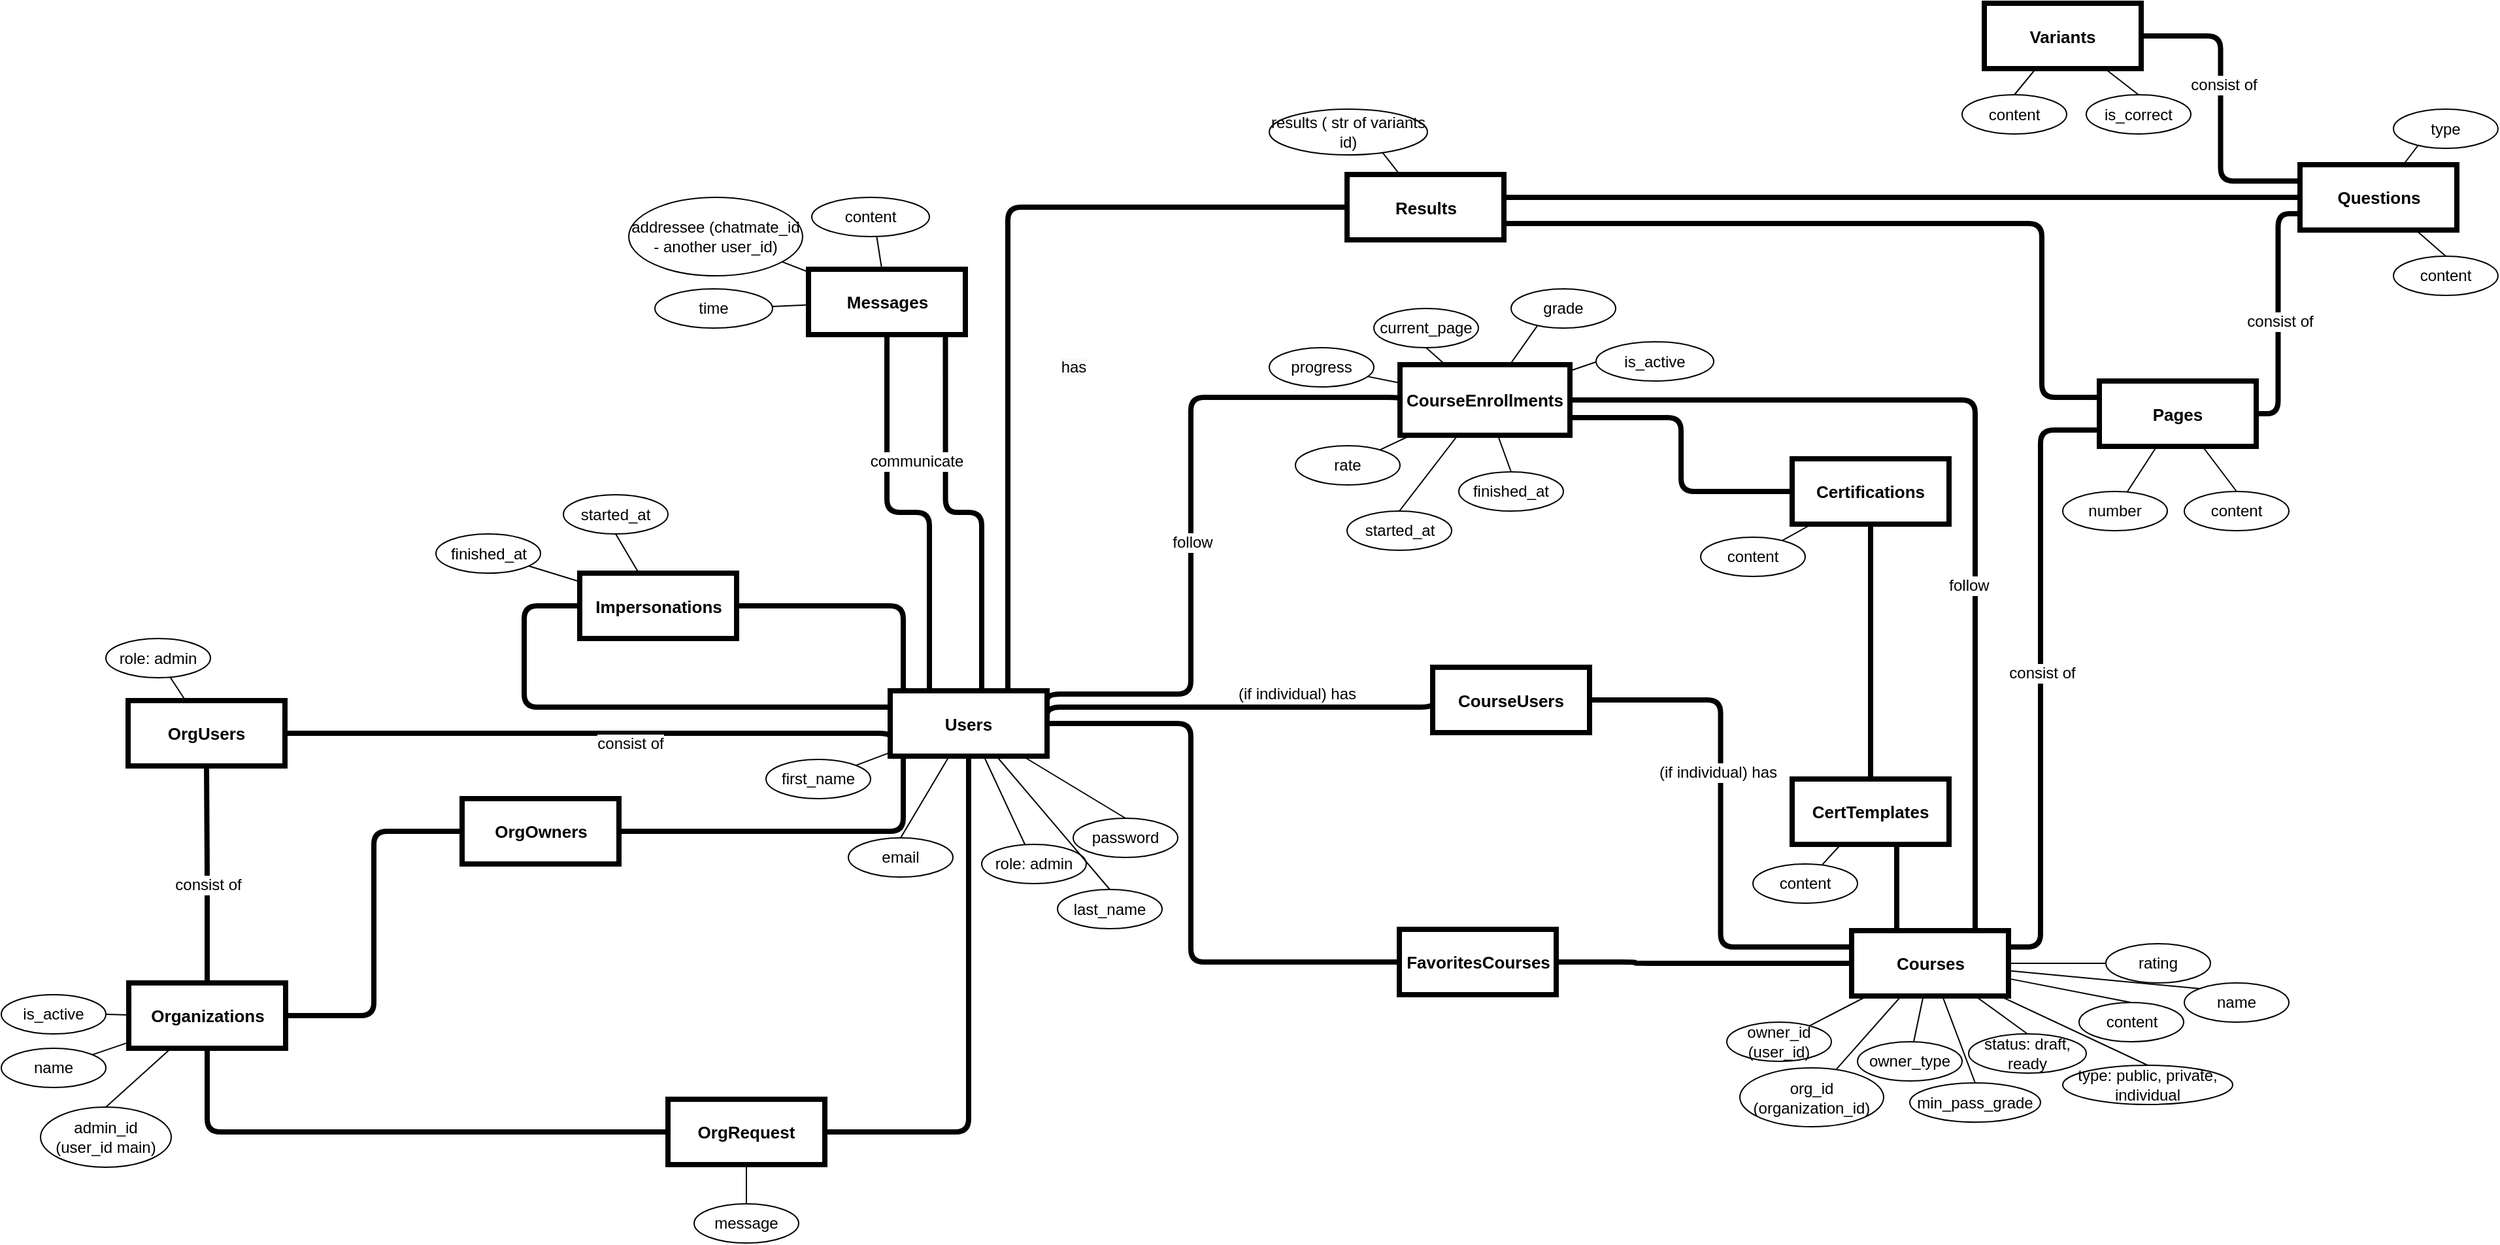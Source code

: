 <mxfile version="12.3.4" type="google" pages="1"><diagram id="hUjwp_o2RLfhoUoV2FBd" name="Page-1"><mxGraphModel dx="2616" dy="1727" grid="1" gridSize="10" guides="1" tooltips="1" connect="1" arrows="1" fold="1" page="1" pageScale="1" pageWidth="1100" pageHeight="850" math="0" shadow="0"><root><mxCell id="0"/><mxCell id="1" parent="0"/><mxCell id="1GnIvUTGEgGxO5HhL4rN-1" style="rounded=0;orthogonalLoop=1;jettySize=auto;html=1;startArrow=none;startFill=0;endArrow=none;endFill=0;" edge="1" parent="1" source="1GnIvUTGEgGxO5HhL4rN-2" target="1GnIvUTGEgGxO5HhL4rN-3"><mxGeometry relative="1" as="geometry"/></mxCell><mxCell id="1GnIvUTGEgGxO5HhL4rN-2" value="Users" style="whiteSpace=wrap;html=1;align=center;aspect=fixed;strokeWidth=4;fontStyle=1;spacing=5;fontSize=13;" vertex="1" parent="1"><mxGeometry x="150" y="387.5" width="120" height="50" as="geometry"/></mxCell><mxCell id="1GnIvUTGEgGxO5HhL4rN-3" value="role: admin" style="ellipse;whiteSpace=wrap;html=1;align=center;" vertex="1" parent="1"><mxGeometry x="220" y="505" width="80" height="30" as="geometry"/></mxCell><mxCell id="1GnIvUTGEgGxO5HhL4rN-4" style="edgeStyle=none;rounded=0;orthogonalLoop=1;jettySize=auto;html=1;startArrow=none;startFill=0;endArrow=none;endFill=0;" edge="1" parent="1" source="1GnIvUTGEgGxO5HhL4rN-5" target="1GnIvUTGEgGxO5HhL4rN-2"><mxGeometry relative="1" as="geometry"/></mxCell><mxCell id="1GnIvUTGEgGxO5HhL4rN-5" value="first_name" style="ellipse;whiteSpace=wrap;html=1;align=center;" vertex="1" parent="1"><mxGeometry x="55" y="440" width="80" height="30" as="geometry"/></mxCell><mxCell id="1GnIvUTGEgGxO5HhL4rN-6" style="edgeStyle=none;rounded=0;orthogonalLoop=1;jettySize=auto;html=1;exitX=0.5;exitY=0;exitDx=0;exitDy=0;startArrow=none;startFill=0;endArrow=none;endFill=0;" edge="1" parent="1" source="1GnIvUTGEgGxO5HhL4rN-7" target="1GnIvUTGEgGxO5HhL4rN-2"><mxGeometry relative="1" as="geometry"><mxPoint x="200" y="440" as="targetPoint"/></mxGeometry></mxCell><mxCell id="1GnIvUTGEgGxO5HhL4rN-7" value="last_name" style="ellipse;whiteSpace=wrap;html=1;align=center;" vertex="1" parent="1"><mxGeometry x="278" y="539.5" width="80" height="30" as="geometry"/></mxCell><mxCell id="1GnIvUTGEgGxO5HhL4rN-8" style="edgeStyle=none;rounded=0;orthogonalLoop=1;jettySize=auto;html=1;exitX=0.5;exitY=0;exitDx=0;exitDy=0;startArrow=none;startFill=0;endArrow=none;endFill=0;" edge="1" parent="1" source="1GnIvUTGEgGxO5HhL4rN-9" target="1GnIvUTGEgGxO5HhL4rN-2"><mxGeometry relative="1" as="geometry"/></mxCell><mxCell id="1GnIvUTGEgGxO5HhL4rN-9" value="password" style="ellipse;whiteSpace=wrap;html=1;align=center;" vertex="1" parent="1"><mxGeometry x="290" y="485" width="80" height="30" as="geometry"/></mxCell><mxCell id="1GnIvUTGEgGxO5HhL4rN-10" style="rounded=0;orthogonalLoop=1;jettySize=auto;html=1;startArrow=none;startFill=0;endArrow=none;endFill=0;" edge="1" parent="1" source="1GnIvUTGEgGxO5HhL4rN-11" target="1GnIvUTGEgGxO5HhL4rN-12"><mxGeometry relative="1" as="geometry"/></mxCell><mxCell id="1GnIvUTGEgGxO5HhL4rN-145" style="rounded=1;orthogonalLoop=1;jettySize=auto;html=1;exitX=1;exitY=0.5;exitDx=0;exitDy=0;startArrow=none;startFill=0;endArrow=none;endFill=0;entryX=0;entryY=0.5;entryDx=0;entryDy=0;strokeWidth=4;edgeStyle=orthogonalEdgeStyle;" edge="1" parent="1" source="1GnIvUTGEgGxO5HhL4rN-11" target="1GnIvUTGEgGxO5HhL4rN-144"><mxGeometry relative="1" as="geometry"/></mxCell><mxCell id="1GnIvUTGEgGxO5HhL4rN-11" value="Organizations" style="whiteSpace=wrap;html=1;align=center;aspect=fixed;strokeWidth=4;fontStyle=1;spacing=5;fontSize=13;" vertex="1" parent="1"><mxGeometry x="-432.5" y="611" width="120" height="50" as="geometry"/></mxCell><mxCell id="1GnIvUTGEgGxO5HhL4rN-12" value="name" style="ellipse;whiteSpace=wrap;html=1;align=center;" vertex="1" parent="1"><mxGeometry x="-530" y="661" width="80" height="30" as="geometry"/></mxCell><mxCell id="1GnIvUTGEgGxO5HhL4rN-14" style="rounded=0;orthogonalLoop=1;jettySize=auto;html=1;entryX=0.5;entryY=0;entryDx=0;entryDy=0;startArrow=none;startFill=0;endArrow=none;endFill=0;" edge="1" parent="1" source="1GnIvUTGEgGxO5HhL4rN-15" target="1GnIvUTGEgGxO5HhL4rN-16"><mxGeometry relative="1" as="geometry"/></mxCell><mxCell id="1GnIvUTGEgGxO5HhL4rN-15" value="Courses" style="whiteSpace=wrap;html=1;align=center;aspect=fixed;strokeWidth=4;fontStyle=1;spacing=5;fontSize=13;" vertex="1" parent="1"><mxGeometry x="885.5" y="571" width="120" height="50" as="geometry"/></mxCell><mxCell id="1GnIvUTGEgGxO5HhL4rN-16" value="type: public, private, individual" style="ellipse;whiteSpace=wrap;html=1;align=center;" vertex="1" parent="1"><mxGeometry x="1047" y="674" width="130" height="30" as="geometry"/></mxCell><mxCell id="1GnIvUTGEgGxO5HhL4rN-17" style="edgeStyle=none;rounded=0;orthogonalLoop=1;jettySize=auto;html=1;exitX=0.5;exitY=0;exitDx=0;exitDy=0;startArrow=none;startFill=0;endArrow=none;endFill=0;" edge="1" parent="1" source="1GnIvUTGEgGxO5HhL4rN-18" target="1GnIvUTGEgGxO5HhL4rN-15"><mxGeometry relative="1" as="geometry"/></mxCell><mxCell id="1GnIvUTGEgGxO5HhL4rN-18" value="status: draft, ready" style="ellipse;whiteSpace=wrap;html=1;align=center;" vertex="1" parent="1"><mxGeometry x="975" y="650" width="90" height="30" as="geometry"/></mxCell><mxCell id="1GnIvUTGEgGxO5HhL4rN-19" style="edgeStyle=none;rounded=0;orthogonalLoop=1;jettySize=auto;html=1;startArrow=none;startFill=0;endArrow=none;endFill=0;" edge="1" parent="1" source="1GnIvUTGEgGxO5HhL4rN-20" target="1GnIvUTGEgGxO5HhL4rN-15"><mxGeometry relative="1" as="geometry"><mxPoint x="935.5" y="611" as="targetPoint"/></mxGeometry></mxCell><mxCell id="1GnIvUTGEgGxO5HhL4rN-20" value="rating" style="ellipse;whiteSpace=wrap;html=1;align=center;" vertex="1" parent="1"><mxGeometry x="1080" y="581" width="80" height="30" as="geometry"/></mxCell><mxCell id="1GnIvUTGEgGxO5HhL4rN-25" value="" style="fontSize=12;html=1;endArrow=none;endFill=0;startArrow=none;startFill=0;strokeWidth=4;edgeStyle=orthogonalEdgeStyle;" edge="1" parent="1" source="1GnIvUTGEgGxO5HhL4rN-96" target="1GnIvUTGEgGxO5HhL4rN-15"><mxGeometry width="100" height="100" relative="1" as="geometry"><mxPoint x="646" y="215" as="sourcePoint"/><mxPoint x="820" y="260" as="targetPoint"/><Array as="points"><mxPoint x="980" y="165"/></Array></mxGeometry></mxCell><mxCell id="1GnIvUTGEgGxO5HhL4rN-103" value="follow" style="text;html=1;align=center;verticalAlign=middle;resizable=0;points=[];;labelBackgroundColor=#ffffff;" vertex="1" connectable="0" parent="1GnIvUTGEgGxO5HhL4rN-25"><mxGeometry x="-0.113" y="-1" relative="1" as="geometry"><mxPoint x="-4.5" y="134.5" as="offset"/></mxGeometry></mxCell><mxCell id="1GnIvUTGEgGxO5HhL4rN-26" value="" style="fontSize=12;html=1;endArrow=none;startArrow=none;endFill=0;exitX=1;exitY=0.25;exitDx=0;exitDy=0;entryX=0;entryY=0.5;entryDx=0;entryDy=0;startFill=0;strokeWidth=4;edgeStyle=orthogonalEdgeStyle;" edge="1" parent="1" source="1GnIvUTGEgGxO5HhL4rN-2" target="1GnIvUTGEgGxO5HhL4rN-96"><mxGeometry width="100" height="100" relative="1" as="geometry"><mxPoint x="420" y="260" as="sourcePoint"/><mxPoint x="502" y="215" as="targetPoint"/><Array as="points"><mxPoint x="270" y="390"/><mxPoint x="380" y="390"/><mxPoint x="380" y="163"/></Array></mxGeometry></mxCell><mxCell id="1GnIvUTGEgGxO5HhL4rN-102" value="follow" style="text;html=1;align=center;verticalAlign=middle;resizable=0;points=[];;labelBackgroundColor=#ffffff;" vertex="1" connectable="0" parent="1GnIvUTGEgGxO5HhL4rN-26"><mxGeometry x="-0.071" y="-1" relative="1" as="geometry"><mxPoint as="offset"/></mxGeometry></mxCell><mxCell id="1GnIvUTGEgGxO5HhL4rN-27" style="edgeStyle=none;rounded=0;orthogonalLoop=1;jettySize=auto;html=1;exitX=0.5;exitY=0;exitDx=0;exitDy=0;startArrow=none;startFill=0;endArrow=none;endFill=0;" edge="1" parent="1" source="1GnIvUTGEgGxO5HhL4rN-28" target="1GnIvUTGEgGxO5HhL4rN-96"><mxGeometry relative="1" as="geometry"><mxPoint x="576.54" y="193.558" as="targetPoint"/></mxGeometry></mxCell><mxCell id="1GnIvUTGEgGxO5HhL4rN-28" value="started_at" style="ellipse;whiteSpace=wrap;html=1;align=center;" vertex="1" parent="1"><mxGeometry x="499.5" y="250" width="80" height="30" as="geometry"/></mxCell><mxCell id="1GnIvUTGEgGxO5HhL4rN-29" style="edgeStyle=none;rounded=0;orthogonalLoop=1;jettySize=auto;html=1;exitX=0.5;exitY=0;exitDx=0;exitDy=0;startArrow=none;startFill=0;endArrow=none;endFill=0;" edge="1" parent="1" source="1GnIvUTGEgGxO5HhL4rN-30" target="1GnIvUTGEgGxO5HhL4rN-96"><mxGeometry relative="1" as="geometry"><mxPoint x="607.529" y="193.529" as="targetPoint"/></mxGeometry></mxCell><mxCell id="1GnIvUTGEgGxO5HhL4rN-30" value="finished_at" style="ellipse;whiteSpace=wrap;html=1;align=center;" vertex="1" parent="1"><mxGeometry x="585" y="220" width="80" height="30" as="geometry"/></mxCell><mxCell id="1GnIvUTGEgGxO5HhL4rN-31" style="edgeStyle=none;rounded=0;orthogonalLoop=1;jettySize=auto;html=1;exitX=0.5;exitY=0;exitDx=0;exitDy=0;startArrow=none;startFill=0;endArrow=none;endFill=0;" edge="1" parent="1" source="1GnIvUTGEgGxO5HhL4rN-32" target="1GnIvUTGEgGxO5HhL4rN-96"><mxGeometry relative="1" as="geometry"><mxPoint x="610.187" y="147.578" as="targetPoint"/></mxGeometry></mxCell><mxCell id="1GnIvUTGEgGxO5HhL4rN-32" value="grade" style="ellipse;whiteSpace=wrap;html=1;align=center;" vertex="1" parent="1"><mxGeometry x="625" y="80" width="80" height="30" as="geometry"/></mxCell><mxCell id="1GnIvUTGEgGxO5HhL4rN-36" value="Pages" style="whiteSpace=wrap;html=1;align=center;aspect=fixed;strokeWidth=4;fontStyle=1;spacing=5;fontSize=13;" vertex="1" parent="1"><mxGeometry x="1075" y="150.5" width="120" height="50" as="geometry"/></mxCell><mxCell id="1GnIvUTGEgGxO5HhL4rN-37" style="edgeStyle=none;rounded=0;orthogonalLoop=1;jettySize=auto;html=1;startArrow=none;startFill=0;endArrow=none;endFill=0;" edge="1" parent="1" source="1GnIvUTGEgGxO5HhL4rN-38" target="1GnIvUTGEgGxO5HhL4rN-36"><mxGeometry relative="1" as="geometry"/></mxCell><mxCell id="1GnIvUTGEgGxO5HhL4rN-38" value="number" style="ellipse;whiteSpace=wrap;html=1;align=center;" vertex="1" parent="1"><mxGeometry x="1047" y="235" width="80" height="30" as="geometry"/></mxCell><mxCell id="1GnIvUTGEgGxO5HhL4rN-39" style="edgeStyle=none;rounded=0;orthogonalLoop=1;jettySize=auto;html=1;exitX=0.5;exitY=0;exitDx=0;exitDy=0;startArrow=none;startFill=0;endArrow=none;endFill=0;" edge="1" parent="1" source="1GnIvUTGEgGxO5HhL4rN-40" target="1GnIvUTGEgGxO5HhL4rN-36"><mxGeometry relative="1" as="geometry"/></mxCell><mxCell id="1GnIvUTGEgGxO5HhL4rN-40" value="content" style="ellipse;whiteSpace=wrap;html=1;align=center;" vertex="1" parent="1"><mxGeometry x="1140" y="235" width="80" height="30" as="geometry"/></mxCell><mxCell id="1GnIvUTGEgGxO5HhL4rN-41" value="Questions" style="whiteSpace=wrap;html=1;align=center;aspect=fixed;strokeWidth=4;fontStyle=1;spacing=5;fontSize=13;" vertex="1" parent="1"><mxGeometry x="1228.5" y="-15" width="120" height="50" as="geometry"/></mxCell><mxCell id="1GnIvUTGEgGxO5HhL4rN-42" style="edgeStyle=none;rounded=0;orthogonalLoop=1;jettySize=auto;html=1;exitX=0.5;exitY=0;exitDx=0;exitDy=0;startArrow=none;startFill=0;endArrow=none;endFill=0;" edge="1" parent="1" source="1GnIvUTGEgGxO5HhL4rN-43" target="1GnIvUTGEgGxO5HhL4rN-41"><mxGeometry relative="1" as="geometry"/></mxCell><mxCell id="1GnIvUTGEgGxO5HhL4rN-43" value="content" style="ellipse;whiteSpace=wrap;html=1;align=center;" vertex="1" parent="1"><mxGeometry x="1300" y="55" width="80" height="30" as="geometry"/></mxCell><mxCell id="1GnIvUTGEgGxO5HhL4rN-44" style="edgeStyle=none;rounded=0;orthogonalLoop=1;jettySize=auto;html=1;exitX=0.5;exitY=0;exitDx=0;exitDy=0;startArrow=none;startFill=0;endArrow=none;endFill=0;" edge="1" parent="1" source="1GnIvUTGEgGxO5HhL4rN-45" target="1GnIvUTGEgGxO5HhL4rN-41"><mxGeometry relative="1" as="geometry"/></mxCell><mxCell id="1GnIvUTGEgGxO5HhL4rN-45" value="type" style="ellipse;whiteSpace=wrap;html=1;align=center;" vertex="1" parent="1"><mxGeometry x="1300" y="-57.5" width="80" height="30" as="geometry"/></mxCell><mxCell id="1GnIvUTGEgGxO5HhL4rN-46" value="Variants" style="whiteSpace=wrap;html=1;align=center;aspect=fixed;strokeWidth=4;fontStyle=1;spacing=5;fontSize=13;" vertex="1" parent="1"><mxGeometry x="987" y="-138.5" width="120" height="50" as="geometry"/></mxCell><mxCell id="1GnIvUTGEgGxO5HhL4rN-47" style="edgeStyle=none;rounded=0;orthogonalLoop=1;jettySize=auto;html=1;exitX=0.5;exitY=0;exitDx=0;exitDy=0;startArrow=none;startFill=0;endArrow=none;endFill=0;" edge="1" parent="1" source="1GnIvUTGEgGxO5HhL4rN-48" target="1GnIvUTGEgGxO5HhL4rN-46"><mxGeometry relative="1" as="geometry"/></mxCell><mxCell id="1GnIvUTGEgGxO5HhL4rN-48" value="content" style="ellipse;whiteSpace=wrap;html=1;align=center;" vertex="1" parent="1"><mxGeometry x="970" y="-68.5" width="80" height="30" as="geometry"/></mxCell><mxCell id="1GnIvUTGEgGxO5HhL4rN-49" style="edgeStyle=none;rounded=0;orthogonalLoop=1;jettySize=auto;html=1;exitX=0.5;exitY=0;exitDx=0;exitDy=0;startArrow=none;startFill=0;endArrow=none;endFill=0;" edge="1" parent="1" source="1GnIvUTGEgGxO5HhL4rN-50" target="1GnIvUTGEgGxO5HhL4rN-46"><mxGeometry relative="1" as="geometry"/></mxCell><mxCell id="1GnIvUTGEgGxO5HhL4rN-50" value="is_correct" style="ellipse;whiteSpace=wrap;html=1;align=center;" vertex="1" parent="1"><mxGeometry x="1065" y="-68.5" width="80" height="30" as="geometry"/></mxCell><mxCell id="1GnIvUTGEgGxO5HhL4rN-51" value="" style="fontSize=12;html=1;endArrow=none;endFill=0;startArrow=none;startFill=0;exitX=1;exitY=0.5;exitDx=0;exitDy=0;entryX=0;entryY=0.25;entryDx=0;entryDy=0;strokeWidth=4;edgeStyle=orthogonalEdgeStyle;" edge="1" parent="1" source="1GnIvUTGEgGxO5HhL4rN-46" target="1GnIvUTGEgGxO5HhL4rN-41"><mxGeometry width="100" height="100" relative="1" as="geometry"><mxPoint x="880" y="64.0" as="sourcePoint"/><mxPoint x="980" y="-36.0" as="targetPoint"/></mxGeometry></mxCell><mxCell id="1GnIvUTGEgGxO5HhL4rN-125" value="consist of" style="text;html=1;align=center;verticalAlign=middle;resizable=0;points=[];;labelBackgroundColor=#ffffff;" vertex="1" connectable="0" parent="1GnIvUTGEgGxO5HhL4rN-51"><mxGeometry x="-0.157" y="2" relative="1" as="geometry"><mxPoint as="offset"/></mxGeometry></mxCell><mxCell id="1GnIvUTGEgGxO5HhL4rN-52" value="" style="fontSize=12;html=1;endArrow=none;endFill=0;entryX=0;entryY=0.75;entryDx=0;entryDy=0;startArrow=none;startFill=0;exitX=1;exitY=0.25;exitDx=0;exitDy=0;strokeWidth=4;edgeStyle=orthogonalEdgeStyle;" edge="1" parent="1" source="1GnIvUTGEgGxO5HhL4rN-15" target="1GnIvUTGEgGxO5HhL4rN-36"><mxGeometry width="100" height="100" relative="1" as="geometry"><mxPoint x="760" y="400" as="sourcePoint"/><mxPoint x="860" y="300" as="targetPoint"/><Array as="points"><mxPoint x="1030" y="584"/><mxPoint x="1030" y="188"/></Array></mxGeometry></mxCell><mxCell id="1GnIvUTGEgGxO5HhL4rN-123" value="consist of" style="text;html=1;align=center;verticalAlign=middle;resizable=0;points=[];;labelBackgroundColor=#ffffff;" vertex="1" connectable="0" parent="1GnIvUTGEgGxO5HhL4rN-52"><mxGeometry x="0.006" y="-1" relative="1" as="geometry"><mxPoint as="offset"/></mxGeometry></mxCell><mxCell id="1GnIvUTGEgGxO5HhL4rN-53" style="edgeStyle=none;rounded=0;orthogonalLoop=1;jettySize=auto;html=1;exitX=0.5;exitY=0;exitDx=0;exitDy=0;startArrow=none;startFill=0;endArrow=none;endFill=0;" edge="1" parent="1" source="1GnIvUTGEgGxO5HhL4rN-54" target="1GnIvUTGEgGxO5HhL4rN-96"><mxGeometry relative="1" as="geometry"><mxPoint x="629.8" y="155.75" as="targetPoint"/></mxGeometry></mxCell><mxCell id="1GnIvUTGEgGxO5HhL4rN-54" value="is_active" style="ellipse;whiteSpace=wrap;html=1;align=center;" vertex="1" parent="1"><mxGeometry x="690" y="120.5" width="90" height="30" as="geometry"/></mxCell><mxCell id="1GnIvUTGEgGxO5HhL4rN-55" style="edgeStyle=none;rounded=0;orthogonalLoop=1;jettySize=auto;html=1;exitX=0;exitY=0;exitDx=0;exitDy=0;startArrow=none;startFill=0;endArrow=none;endFill=0;" edge="1" parent="1" source="1GnIvUTGEgGxO5HhL4rN-56" target="1GnIvUTGEgGxO5HhL4rN-15"><mxGeometry relative="1" as="geometry"/></mxCell><mxCell id="1GnIvUTGEgGxO5HhL4rN-56" value="name" style="ellipse;whiteSpace=wrap;html=1;align=center;" vertex="1" parent="1"><mxGeometry x="1140" y="611" width="80" height="30" as="geometry"/></mxCell><mxCell id="1GnIvUTGEgGxO5HhL4rN-57" style="edgeStyle=none;rounded=0;orthogonalLoop=1;jettySize=auto;html=1;exitX=0.5;exitY=0;exitDx=0;exitDy=0;startArrow=none;startFill=0;endArrow=none;endFill=0;" edge="1" parent="1" source="1GnIvUTGEgGxO5HhL4rN-58" target="1GnIvUTGEgGxO5HhL4rN-15"><mxGeometry relative="1" as="geometry"/></mxCell><mxCell id="1GnIvUTGEgGxO5HhL4rN-58" value="content" style="ellipse;whiteSpace=wrap;html=1;align=center;" vertex="1" parent="1"><mxGeometry x="1059.5" y="626" width="80" height="30" as="geometry"/></mxCell><mxCell id="1GnIvUTGEgGxO5HhL4rN-59" style="edgeStyle=none;rounded=0;orthogonalLoop=1;jettySize=auto;html=1;startArrow=none;startFill=0;endArrow=none;endFill=0;" edge="1" parent="1" source="1GnIvUTGEgGxO5HhL4rN-60" target="1GnIvUTGEgGxO5HhL4rN-96"><mxGeometry relative="1" as="geometry"><mxPoint x="552.4" y="183.5" as="targetPoint"/></mxGeometry></mxCell><mxCell id="1GnIvUTGEgGxO5HhL4rN-60" value="rate" style="ellipse;whiteSpace=wrap;html=1;align=center;" vertex="1" parent="1"><mxGeometry x="460" y="200" width="80" height="30" as="geometry"/></mxCell><mxCell id="1GnIvUTGEgGxO5HhL4rN-61" style="edgeStyle=none;rounded=0;orthogonalLoop=1;jettySize=auto;html=1;startArrow=none;startFill=0;endArrow=none;endFill=0;" edge="1" parent="1" source="1GnIvUTGEgGxO5HhL4rN-62" target="1GnIvUTGEgGxO5HhL4rN-96"><mxGeometry relative="1" as="geometry"><mxPoint x="545.727" y="159.28" as="targetPoint"/></mxGeometry></mxCell><mxCell id="1GnIvUTGEgGxO5HhL4rN-62" value="progress" style="ellipse;whiteSpace=wrap;html=1;align=center;" vertex="1" parent="1"><mxGeometry x="440" y="125" width="80" height="30" as="geometry"/></mxCell><mxCell id="1GnIvUTGEgGxO5HhL4rN-63" style="edgeStyle=none;rounded=0;orthogonalLoop=1;jettySize=auto;html=1;exitX=0.5;exitY=1;exitDx=0;exitDy=0;startArrow=none;startFill=0;endArrow=none;endFill=0;" edge="1" parent="1" source="1GnIvUTGEgGxO5HhL4rN-64" target="1GnIvUTGEgGxO5HhL4rN-96"><mxGeometry relative="1" as="geometry"><mxPoint x="575.543" y="146.857" as="targetPoint"/></mxGeometry></mxCell><mxCell id="1GnIvUTGEgGxO5HhL4rN-64" value="current_page" style="ellipse;whiteSpace=wrap;html=1;align=center;" vertex="1" parent="1"><mxGeometry x="520" y="95" width="80" height="30" as="geometry"/></mxCell><mxCell id="1GnIvUTGEgGxO5HhL4rN-65" value="" style="fontSize=12;html=1;endArrow=none;endFill=0;entryX=0;entryY=0.75;entryDx=0;entryDy=0;startArrow=none;startFill=0;strokeWidth=4;edgeStyle=orthogonalEdgeStyle;" edge="1" parent="1" source="1GnIvUTGEgGxO5HhL4rN-36" target="1GnIvUTGEgGxO5HhL4rN-41"><mxGeometry width="100" height="100" relative="1" as="geometry"><mxPoint x="907.5" y="380.0" as="sourcePoint"/><mxPoint x="1007.5" y="280.0" as="targetPoint"/></mxGeometry></mxCell><mxCell id="1GnIvUTGEgGxO5HhL4rN-124" value="consist of" style="text;html=1;align=center;verticalAlign=middle;resizable=0;points=[];;labelBackgroundColor=#ffffff;" vertex="1" connectable="0" parent="1GnIvUTGEgGxO5HhL4rN-65"><mxGeometry x="-0.057" y="-1" relative="1" as="geometry"><mxPoint as="offset"/></mxGeometry></mxCell><mxCell id="1GnIvUTGEgGxO5HhL4rN-69" value="" style="fontSize=12;html=1;endArrow=none;startArrow=none;endFill=0;exitX=1;exitY=0.5;exitDx=0;exitDy=0;entryX=0;entryY=0.5;entryDx=0;entryDy=0;startFill=0;strokeWidth=4;edgeStyle=orthogonalEdgeStyle;" edge="1" parent="1" source="1GnIvUTGEgGxO5HhL4rN-2" target="1GnIvUTGEgGxO5HhL4rN-109"><mxGeometry width="100" height="100" relative="1" as="geometry"><mxPoint x="344.857" y="434.643" as="sourcePoint"/><mxPoint x="459.5" y="378" as="targetPoint"/><Array as="points"><mxPoint x="270" y="400"/><mxPoint x="565" y="400"/></Array></mxGeometry></mxCell><mxCell id="1GnIvUTGEgGxO5HhL4rN-127" value="(if individual) has" style="text;html=1;align=center;verticalAlign=middle;resizable=0;points=[];;labelBackgroundColor=#ffffff;" vertex="1" connectable="0" parent="1GnIvUTGEgGxO5HhL4rN-69"><mxGeometry x="0.198" y="1" relative="1" as="geometry"><mxPoint x="15.5" y="-9" as="offset"/></mxGeometry></mxCell><mxCell id="1GnIvUTGEgGxO5HhL4rN-70" value="" style="fontSize=12;html=1;endArrow=none;endFill=0;entryX=0;entryY=0.25;entryDx=0;entryDy=0;startArrow=none;startFill=0;strokeWidth=4;edgeStyle=orthogonalEdgeStyle;" edge="1" parent="1" source="1GnIvUTGEgGxO5HhL4rN-109" target="1GnIvUTGEgGxO5HhL4rN-15"><mxGeometry width="100" height="100" relative="1" as="geometry"><mxPoint x="603.5" y="378" as="sourcePoint"/><mxPoint x="886.5" y="455" as="targetPoint"/></mxGeometry></mxCell><mxCell id="1GnIvUTGEgGxO5HhL4rN-126" value="(if individual) has" style="text;html=1;align=center;verticalAlign=middle;resizable=0;points=[];;labelBackgroundColor=#ffffff;" vertex="1" connectable="0" parent="1GnIvUTGEgGxO5HhL4rN-70"><mxGeometry x="-0.205" y="-3" relative="1" as="geometry"><mxPoint as="offset"/></mxGeometry></mxCell><mxCell id="1GnIvUTGEgGxO5HhL4rN-73" value="" style="fontSize=12;html=1;endArrow=none;startArrow=none;endFill=0;startFill=0;strokeWidth=4;edgeStyle=orthogonalEdgeStyle;entryX=0.873;entryY=1.017;entryDx=0;entryDy=0;entryPerimeter=0;" edge="1" parent="1" source="1GnIvUTGEgGxO5HhL4rN-2" target="1GnIvUTGEgGxO5HhL4rN-85"><mxGeometry width="100" height="100" relative="1" as="geometry"><mxPoint x="30.143" y="235.286" as="sourcePoint"/><mxPoint x="190" y="180" as="targetPoint"/><Array as="points"><mxPoint x="220" y="251"/><mxPoint x="192" y="251"/></Array></mxGeometry></mxCell><mxCell id="1GnIvUTGEgGxO5HhL4rN-74" style="rounded=0;orthogonalLoop=1;jettySize=auto;html=1;exitX=0.5;exitY=0;exitDx=0;exitDy=0;startArrow=none;startFill=0;endArrow=none;endFill=0;" edge="1" parent="1" source="1GnIvUTGEgGxO5HhL4rN-75" target="1GnIvUTGEgGxO5HhL4rN-2"><mxGeometry relative="1" as="geometry"/></mxCell><mxCell id="1GnIvUTGEgGxO5HhL4rN-75" value="email" style="ellipse;whiteSpace=wrap;html=1;align=center;" vertex="1" parent="1"><mxGeometry x="118" y="500" width="80" height="30" as="geometry"/></mxCell><mxCell id="1GnIvUTGEgGxO5HhL4rN-77" value="" style="fontSize=12;html=1;endArrow=none;startArrow=none;endFill=0;startFill=0;entryX=0;entryY=0.25;entryDx=0;entryDy=0;exitX=0;exitY=0.5;exitDx=0;exitDy=0;strokeWidth=4;edgeStyle=orthogonalEdgeStyle;" edge="1" parent="1" source="1GnIvUTGEgGxO5HhL4rN-143" target="1GnIvUTGEgGxO5HhL4rN-2"><mxGeometry width="100" height="100" relative="1" as="geometry"><mxPoint x="-149.862" y="317.448" as="sourcePoint"/><mxPoint x="-75.048" y="489.952" as="targetPoint"/><Array as="points"><mxPoint x="-130" y="322"/><mxPoint x="-130" y="400"/></Array></mxGeometry></mxCell><mxCell id="1GnIvUTGEgGxO5HhL4rN-78" value="" style="fontSize=12;html=1;endArrow=none;endFill=0;entryX=1;entryY=0.5;entryDx=0;entryDy=0;startArrow=none;startFill=0;strokeWidth=4;edgeStyle=orthogonalEdgeStyle;" edge="1" parent="1" target="1GnIvUTGEgGxO5HhL4rN-143"><mxGeometry width="100" height="100" relative="1" as="geometry"><mxPoint x="160" y="388" as="sourcePoint"/><mxPoint x="-5.724" y="317.448" as="targetPoint"/><Array as="points"><mxPoint x="160" y="388"/><mxPoint x="160" y="322"/></Array></mxGeometry></mxCell><mxCell id="1GnIvUTGEgGxO5HhL4rN-79" style="edgeStyle=none;rounded=0;orthogonalLoop=1;jettySize=auto;html=1;exitX=0.5;exitY=1;exitDx=0;exitDy=0;startArrow=none;startFill=0;endArrow=none;endFill=0;" edge="1" parent="1" source="1GnIvUTGEgGxO5HhL4rN-80" target="1GnIvUTGEgGxO5HhL4rN-143"><mxGeometry relative="1" as="geometry"><mxPoint x="-108.575" y="300.24" as="targetPoint"/></mxGeometry></mxCell><mxCell id="1GnIvUTGEgGxO5HhL4rN-80" value="started_at" style="ellipse;whiteSpace=wrap;html=1;align=center;" vertex="1" parent="1"><mxGeometry x="-100" y="237.5" width="80" height="30" as="geometry"/></mxCell><mxCell id="1GnIvUTGEgGxO5HhL4rN-81" style="edgeStyle=none;rounded=0;orthogonalLoop=1;jettySize=auto;html=1;startArrow=none;startFill=0;endArrow=none;endFill=0;" edge="1" parent="1" source="1GnIvUTGEgGxO5HhL4rN-82" target="1GnIvUTGEgGxO5HhL4rN-143"><mxGeometry relative="1" as="geometry"><mxPoint x="-55.574" y="296.844" as="targetPoint"/></mxGeometry></mxCell><mxCell id="1GnIvUTGEgGxO5HhL4rN-82" value="finished_at" style="ellipse;whiteSpace=wrap;html=1;align=center;" vertex="1" parent="1"><mxGeometry x="-197.5" y="267.5" width="80" height="30" as="geometry"/></mxCell><mxCell id="1GnIvUTGEgGxO5HhL4rN-85" value="Messages" style="whiteSpace=wrap;html=1;align=center;aspect=fixed;strokeWidth=4;fontStyle=1;spacing=5;fontSize=13;" vertex="1" parent="1"><mxGeometry x="87.5" y="65" width="120" height="50" as="geometry"/></mxCell><mxCell id="1GnIvUTGEgGxO5HhL4rN-86" style="edgeStyle=none;rounded=0;orthogonalLoop=1;jettySize=auto;html=1;exitX=0.5;exitY=0;exitDx=0;exitDy=0;startArrow=none;startFill=0;endArrow=none;endFill=0;" edge="1" parent="1" source="1GnIvUTGEgGxO5HhL4rN-87" target="1GnIvUTGEgGxO5HhL4rN-85"><mxGeometry relative="1" as="geometry"/></mxCell><mxCell id="1GnIvUTGEgGxO5HhL4rN-87" value="content" style="ellipse;whiteSpace=wrap;html=1;align=center;" vertex="1" parent="1"><mxGeometry x="90" y="10" width="90" height="30" as="geometry"/></mxCell><mxCell id="1GnIvUTGEgGxO5HhL4rN-88" style="edgeStyle=none;rounded=0;orthogonalLoop=1;jettySize=auto;html=1;startArrow=none;startFill=0;endArrow=none;endFill=0;" edge="1" parent="1" source="1GnIvUTGEgGxO5HhL4rN-89" target="1GnIvUTGEgGxO5HhL4rN-85"><mxGeometry relative="1" as="geometry"/></mxCell><mxCell id="1GnIvUTGEgGxO5HhL4rN-89" value="time" style="ellipse;whiteSpace=wrap;html=1;align=center;" vertex="1" parent="1"><mxGeometry x="-30" y="80" width="90" height="30" as="geometry"/></mxCell><mxCell id="1GnIvUTGEgGxO5HhL4rN-90" style="edgeStyle=none;rounded=0;orthogonalLoop=1;jettySize=auto;html=1;startArrow=none;startFill=0;endArrow=none;endFill=0;" edge="1" parent="1" source="1GnIvUTGEgGxO5HhL4rN-91" target="1GnIvUTGEgGxO5HhL4rN-85"><mxGeometry relative="1" as="geometry"/></mxCell><mxCell id="1GnIvUTGEgGxO5HhL4rN-91" value="addressee (chatmate_id - another user_id)" style="ellipse;whiteSpace=wrap;html=1;align=center;" vertex="1" parent="1"><mxGeometry x="-50" y="10" width="133" height="60" as="geometry"/></mxCell><mxCell id="1GnIvUTGEgGxO5HhL4rN-93" value="" style="fontSize=12;html=1;endArrow=none;endFill=0;entryX=0.75;entryY=0;entryDx=0;entryDy=0;strokeWidth=4;edgeStyle=orthogonalEdgeStyle;" edge="1" parent="1" source="1GnIvUTGEgGxO5HhL4rN-106" target="1GnIvUTGEgGxO5HhL4rN-2"><mxGeometry width="100" height="100" relative="1" as="geometry"><mxPoint x="482.343" y="-0.143" as="sourcePoint"/><mxPoint x="333.088" y="124.941" as="targetPoint"/><Array as="points"><mxPoint x="240" y="18"/></Array></mxGeometry></mxCell><mxCell id="1GnIvUTGEgGxO5HhL4rN-104" value="&lt;span style=&quot;white-space: normal ; background-color: rgb(248 , 249 , 250)&quot;&gt;has&lt;/span&gt;" style="text;html=1;align=center;verticalAlign=middle;resizable=0;points=[];;labelBackgroundColor=#ffffff;" vertex="1" connectable="0" parent="1GnIvUTGEgGxO5HhL4rN-93"><mxGeometry x="0.201" y="37" relative="1" as="geometry"><mxPoint x="13" y="4" as="offset"/></mxGeometry></mxCell><mxCell id="1GnIvUTGEgGxO5HhL4rN-179" style="edgeStyle=orthogonalEdgeStyle;rounded=1;orthogonalLoop=1;jettySize=auto;html=1;exitX=1;exitY=0.75;exitDx=0;exitDy=0;entryX=0;entryY=0.5;entryDx=0;entryDy=0;startArrow=none;startFill=0;endArrow=none;endFill=0;strokeWidth=4;fontSize=13;" edge="1" parent="1" source="1GnIvUTGEgGxO5HhL4rN-96" target="1GnIvUTGEgGxO5HhL4rN-176"><mxGeometry relative="1" as="geometry"/></mxCell><mxCell id="1GnIvUTGEgGxO5HhL4rN-96" value="CourseEnrollments" style="whiteSpace=wrap;html=1;align=center;aspect=fixed;strokeWidth=4;fontStyle=1;spacing=5;fontSize=13;" vertex="1" parent="1"><mxGeometry x="540" y="138" width="130" height="54" as="geometry"/></mxCell><mxCell id="1GnIvUTGEgGxO5HhL4rN-100" style="rounded=0;orthogonalLoop=1;jettySize=auto;html=1;endArrow=none;endFill=0;" edge="1" parent="1" source="1GnIvUTGEgGxO5HhL4rN-99" target="1GnIvUTGEgGxO5HhL4rN-11"><mxGeometry relative="1" as="geometry"><mxPoint x="-252.5" y="786" as="targetPoint"/></mxGeometry></mxCell><mxCell id="1GnIvUTGEgGxO5HhL4rN-99" value="is_active" style="ellipse;whiteSpace=wrap;html=1;align=center;" vertex="1" parent="1"><mxGeometry x="-530" y="620" width="80" height="30" as="geometry"/></mxCell><mxCell id="1GnIvUTGEgGxO5HhL4rN-157" style="rounded=1;orthogonalLoop=1;jettySize=auto;html=1;startArrow=none;startFill=0;endArrow=none;endFill=0;strokeWidth=4;edgeStyle=orthogonalEdgeStyle;entryX=0;entryY=0.5;entryDx=0;entryDy=0;" edge="1" parent="1" source="1GnIvUTGEgGxO5HhL4rN-106" target="1GnIvUTGEgGxO5HhL4rN-41"><mxGeometry relative="1" as="geometry"><mxPoint x="640" y="10" as="sourcePoint"/><Array as="points"><mxPoint x="1130" y="10"/><mxPoint x="1130" y="10"/></Array></mxGeometry></mxCell><mxCell id="1GnIvUTGEgGxO5HhL4rN-106" value="Results" style="whiteSpace=wrap;html=1;align=center;aspect=fixed;strokeWidth=4;fontStyle=1;spacing=5;fontSize=13;" vertex="1" parent="1"><mxGeometry x="499.5" y="-7.5" width="120" height="50" as="geometry"/></mxCell><mxCell id="1GnIvUTGEgGxO5HhL4rN-109" value="CourseUsers" style="whiteSpace=wrap;html=1;align=center;aspect=fixed;strokeWidth=4;fontStyle=1;spacing=5;fontSize=13;" vertex="1" parent="1"><mxGeometry x="565" y="369.5" width="120" height="50" as="geometry"/></mxCell><mxCell id="1GnIvUTGEgGxO5HhL4rN-113" value="OrgUsers" style="whiteSpace=wrap;html=1;align=center;aspect=fixed;strokeWidth=4;fontStyle=1;spacing=5;fontSize=13;" vertex="1" parent="1"><mxGeometry x="-433" y="395" width="120" height="50" as="geometry"/></mxCell><mxCell id="1GnIvUTGEgGxO5HhL4rN-114" value="" style="fontSize=12;html=1;endArrow=none;startArrow=none;endFill=0;exitX=0;exitY=0.75;exitDx=0;exitDy=0;entryX=1;entryY=0.5;entryDx=0;entryDy=0;startFill=0;strokeWidth=4;edgeStyle=orthogonalEdgeStyle;rounded=1;" edge="1" parent="1" source="1GnIvUTGEgGxO5HhL4rN-2" target="1GnIvUTGEgGxO5HhL4rN-113"><mxGeometry width="100" height="100" relative="1" as="geometry"><mxPoint x="80.143" y="685.714" as="sourcePoint"/><mxPoint x="261.5" y="738" as="targetPoint"/><Array as="points"><mxPoint x="150" y="420"/><mxPoint x="-313" y="420"/></Array></mxGeometry></mxCell><mxCell id="1GnIvUTGEgGxO5HhL4rN-119" value="consist of" style="text;html=1;align=center;verticalAlign=middle;resizable=0;points=[];;labelBackgroundColor=#ffffff;" vertex="1" connectable="0" parent="1GnIvUTGEgGxO5HhL4rN-114"><mxGeometry x="-0.147" y="-1" relative="1" as="geometry"><mxPoint x="-4.5" y="8.5" as="offset"/></mxGeometry></mxCell><mxCell id="1GnIvUTGEgGxO5HhL4rN-115" value="" style="fontSize=12;html=1;endArrow=none;startArrow=none;endFill=0;startFill=0;strokeWidth=4;edgeStyle=orthogonalEdgeStyle;rounded=1;" edge="1" parent="1" source="1GnIvUTGEgGxO5HhL4rN-11" target="1GnIvUTGEgGxO5HhL4rN-113"><mxGeometry width="100" height="100" relative="1" as="geometry"><mxPoint x="-309.857" y="442.214" as="sourcePoint"/><mxPoint x="-128.5" y="494.5" as="targetPoint"/></mxGeometry></mxCell><mxCell id="1GnIvUTGEgGxO5HhL4rN-118" value="consist of" style="text;html=1;align=center;verticalAlign=middle;resizable=0;points=[];;labelBackgroundColor=#ffffff;" vertex="1" connectable="0" parent="1GnIvUTGEgGxO5HhL4rN-115"><mxGeometry x="-0.395" y="5" relative="1" as="geometry"><mxPoint x="5" y="-25" as="offset"/></mxGeometry></mxCell><mxCell id="1GnIvUTGEgGxO5HhL4rN-117" style="rounded=0;orthogonalLoop=1;jettySize=auto;html=1;endArrow=none;endFill=0;strokeWidth=1;endSize=1;" edge="1" parent="1" source="1GnIvUTGEgGxO5HhL4rN-116" target="1GnIvUTGEgGxO5HhL4rN-113"><mxGeometry relative="1" as="geometry"/></mxCell><mxCell id="1GnIvUTGEgGxO5HhL4rN-116" value="role: admin" style="ellipse;whiteSpace=wrap;html=1;align=center;" vertex="1" parent="1"><mxGeometry x="-450" y="347.5" width="80" height="30" as="geometry"/></mxCell><mxCell id="1GnIvUTGEgGxO5HhL4rN-129" value="FavoritesCourses" style="whiteSpace=wrap;html=1;align=center;aspect=fixed;strokeWidth=4;fontStyle=1;spacing=5;fontSize=13;" vertex="1" parent="1"><mxGeometry x="539.5" y="570" width="120" height="50" as="geometry"/></mxCell><mxCell id="1GnIvUTGEgGxO5HhL4rN-130" value="" style="fontSize=12;html=1;endArrow=none;startArrow=none;endFill=0;entryX=0;entryY=0.5;entryDx=0;entryDy=0;startFill=0;strokeWidth=4;edgeStyle=orthogonalEdgeStyle;" edge="1" parent="1" source="1GnIvUTGEgGxO5HhL4rN-2" target="1GnIvUTGEgGxO5HhL4rN-129"><mxGeometry width="100" height="100" relative="1" as="geometry"><mxPoint x="197.833" y="691.167" as="sourcePoint"/><mxPoint x="472.833" y="729" as="targetPoint"/><Array as="points"><mxPoint x="380" y="412"/><mxPoint x="380" y="595"/></Array></mxGeometry></mxCell><mxCell id="1GnIvUTGEgGxO5HhL4rN-132" value="" style="fontSize=12;html=1;endArrow=none;endFill=0;entryX=0;entryY=0.5;entryDx=0;entryDy=0;exitX=1;exitY=0.5;exitDx=0;exitDy=0;startArrow=none;startFill=0;strokeWidth=4;edgeStyle=orthogonalEdgeStyle;" edge="1" parent="1" source="1GnIvUTGEgGxO5HhL4rN-129" target="1GnIvUTGEgGxO5HhL4rN-15"><mxGeometry width="100" height="100" relative="1" as="geometry"><mxPoint x="460" y="645.19" as="sourcePoint"/><mxPoint x="672.333" y="709.952" as="targetPoint"/><Array as="points"><mxPoint x="720" y="595"/></Array></mxGeometry></mxCell><mxCell id="1GnIvUTGEgGxO5HhL4rN-139" style="edgeStyle=none;rounded=0;orthogonalLoop=1;jettySize=auto;html=1;exitX=0.5;exitY=1;exitDx=0;exitDy=0;endArrow=none;endFill=0;" edge="1" parent="1" source="1GnIvUTGEgGxO5HhL4rN-58" target="1GnIvUTGEgGxO5HhL4rN-58"><mxGeometry relative="1" as="geometry"/></mxCell><mxCell id="1GnIvUTGEgGxO5HhL4rN-143" value="Impersonations" style="whiteSpace=wrap;html=1;align=center;aspect=fixed;strokeWidth=4;fontStyle=1;spacing=5;fontSize=13;" vertex="1" parent="1"><mxGeometry x="-87.5" y="297.5" width="120" height="50" as="geometry"/></mxCell><mxCell id="1GnIvUTGEgGxO5HhL4rN-146" style="rounded=1;orthogonalLoop=1;jettySize=auto;html=1;exitX=1;exitY=0.5;exitDx=0;exitDy=0;startArrow=none;startFill=0;endArrow=none;endFill=0;strokeWidth=4;edgeStyle=orthogonalEdgeStyle;" edge="1" parent="1" source="1GnIvUTGEgGxO5HhL4rN-144"><mxGeometry relative="1" as="geometry"><mxPoint x="160" y="438" as="targetPoint"/><Array as="points"><mxPoint x="160" y="495"/><mxPoint x="160" y="438"/></Array></mxGeometry></mxCell><mxCell id="1GnIvUTGEgGxO5HhL4rN-144" value="OrgOwners" style="whiteSpace=wrap;html=1;align=center;aspect=fixed;strokeWidth=4;fontStyle=1;spacing=5;fontSize=13;" vertex="1" parent="1"><mxGeometry x="-177.5" y="470" width="120" height="50" as="geometry"/></mxCell><mxCell id="1GnIvUTGEgGxO5HhL4rN-148" style="rounded=0;orthogonalLoop=1;jettySize=auto;html=1;exitX=0.5;exitY=0;exitDx=0;exitDy=0;startArrow=none;startFill=0;endArrow=none;endFill=0;" edge="1" parent="1" source="1GnIvUTGEgGxO5HhL4rN-147" target="1GnIvUTGEgGxO5HhL4rN-11"><mxGeometry relative="1" as="geometry"/></mxCell><mxCell id="1GnIvUTGEgGxO5HhL4rN-147" value="admin_id &lt;br&gt;(user_id main)" style="ellipse;whiteSpace=wrap;html=1;align=center;" vertex="1" parent="1"><mxGeometry x="-500" y="706" width="100" height="46" as="geometry"/></mxCell><mxCell id="1GnIvUTGEgGxO5HhL4rN-151" style="edgeStyle=none;rounded=0;orthogonalLoop=1;jettySize=auto;html=1;exitX=0.5;exitY=0;exitDx=0;exitDy=0;startArrow=none;startFill=0;endArrow=none;endFill=0;" edge="1" parent="1" source="1GnIvUTGEgGxO5HhL4rN-150" target="1GnIvUTGEgGxO5HhL4rN-15"><mxGeometry relative="1" as="geometry"/></mxCell><mxCell id="1GnIvUTGEgGxO5HhL4rN-150" value="min_pass_grade" style="ellipse;whiteSpace=wrap;html=1;align=center;" vertex="1" parent="1"><mxGeometry x="930" y="687.5" width="100" height="30" as="geometry"/></mxCell><mxCell id="1GnIvUTGEgGxO5HhL4rN-154" style="edgeStyle=none;rounded=0;orthogonalLoop=1;jettySize=auto;html=1;exitX=0.5;exitY=0;exitDx=0;exitDy=0;startArrow=none;startFill=0;endArrow=none;endFill=0;" edge="1" parent="1" source="1GnIvUTGEgGxO5HhL4rN-153" target="1GnIvUTGEgGxO5HhL4rN-106"><mxGeometry relative="1" as="geometry"/></mxCell><mxCell id="1GnIvUTGEgGxO5HhL4rN-153" value="results ( str of variants id)" style="ellipse;whiteSpace=wrap;html=1;align=center;" vertex="1" parent="1"><mxGeometry x="440" y="-57.5" width="121" height="35" as="geometry"/></mxCell><mxCell id="1GnIvUTGEgGxO5HhL4rN-155" value="" style="fontSize=12;html=1;endArrow=none;endFill=0;entryX=0;entryY=0.25;entryDx=0;entryDy=0;startArrow=none;startFill=0;strokeWidth=4;edgeStyle=orthogonalEdgeStyle;" edge="1" parent="1" source="1GnIvUTGEgGxO5HhL4rN-106" target="1GnIvUTGEgGxO5HhL4rN-36"><mxGeometry width="100" height="100" relative="1" as="geometry"><mxPoint x="1097.5" y="-2.214" as="sourcePoint"/><mxPoint x="1147.357" y="-162.214" as="targetPoint"/><Array as="points"><mxPoint x="1031" y="30"/><mxPoint x="1031" y="163"/></Array></mxGeometry></mxCell><mxCell id="1GnIvUTGEgGxO5HhL4rN-160" style="rounded=1;orthogonalLoop=1;jettySize=auto;html=1;exitX=1;exitY=0.5;exitDx=0;exitDy=0;startArrow=none;startFill=0;endArrow=none;endFill=0;strokeWidth=4;edgeStyle=orthogonalEdgeStyle;" edge="1" parent="1" source="1GnIvUTGEgGxO5HhL4rN-158" target="1GnIvUTGEgGxO5HhL4rN-2"><mxGeometry relative="1" as="geometry"/></mxCell><mxCell id="1GnIvUTGEgGxO5HhL4rN-161" style="rounded=1;orthogonalLoop=1;jettySize=auto;html=1;exitX=0;exitY=0.5;exitDx=0;exitDy=0;startArrow=none;startFill=0;endArrow=none;endFill=0;strokeWidth=4;edgeStyle=orthogonalEdgeStyle;" edge="1" parent="1" source="1GnIvUTGEgGxO5HhL4rN-158" target="1GnIvUTGEgGxO5HhL4rN-11"><mxGeometry relative="1" as="geometry"/></mxCell><mxCell id="1GnIvUTGEgGxO5HhL4rN-158" value="OrgRequest" style="whiteSpace=wrap;html=1;align=center;aspect=fixed;strokeWidth=4;fontStyle=1;spacing=5;fontSize=13;" vertex="1" parent="1"><mxGeometry x="-20" y="700" width="120" height="50" as="geometry"/></mxCell><mxCell id="1GnIvUTGEgGxO5HhL4rN-165" value="" style="fontSize=12;html=1;endArrow=none;startArrow=none;endFill=0;startFill=0;entryX=0.5;entryY=1;entryDx=0;entryDy=0;strokeWidth=4;edgeStyle=orthogonalEdgeStyle;exitX=0.25;exitY=0;exitDx=0;exitDy=0;" edge="1" parent="1" source="1GnIvUTGEgGxO5HhL4rN-2" target="1GnIvUTGEgGxO5HhL4rN-85"><mxGeometry width="100" height="100" relative="1" as="geometry"><mxPoint x="-130" y="207.5" as="sourcePoint"/><mxPoint x="-132.4" y="-89.8" as="targetPoint"/><Array as="points"><mxPoint x="180" y="251"/><mxPoint x="148" y="251"/></Array></mxGeometry></mxCell><mxCell id="1GnIvUTGEgGxO5HhL4rN-166" value="communicate" style="text;html=1;align=center;verticalAlign=middle;resizable=0;points=[];;labelBackgroundColor=#ffffff;" vertex="1" connectable="0" parent="1GnIvUTGEgGxO5HhL4rN-165"><mxGeometry x="-0.189" y="51" relative="1" as="geometry"><mxPoint x="41" y="-52.5" as="offset"/></mxGeometry></mxCell><mxCell id="1GnIvUTGEgGxO5HhL4rN-168" style="rounded=1;orthogonalLoop=1;jettySize=auto;html=1;exitX=0.5;exitY=0;exitDx=0;exitDy=0;startArrow=none;startFill=0;endArrow=none;endFill=0;strokeWidth=1;fontSize=13;" edge="1" parent="1" source="1GnIvUTGEgGxO5HhL4rN-167" target="1GnIvUTGEgGxO5HhL4rN-158"><mxGeometry relative="1" as="geometry"/></mxCell><mxCell id="1GnIvUTGEgGxO5HhL4rN-167" value="message" style="ellipse;whiteSpace=wrap;html=1;align=center;" vertex="1" parent="1"><mxGeometry y="780" width="80" height="30" as="geometry"/></mxCell><mxCell id="1GnIvUTGEgGxO5HhL4rN-175" style="edgeStyle=none;rounded=1;orthogonalLoop=1;jettySize=auto;html=1;startArrow=none;startFill=0;endArrow=none;endFill=0;strokeWidth=1;fontSize=13;" edge="1" parent="1" source="1GnIvUTGEgGxO5HhL4rN-170" target="1GnIvUTGEgGxO5HhL4rN-15"><mxGeometry relative="1" as="geometry"/></mxCell><mxCell id="1GnIvUTGEgGxO5HhL4rN-170" value="owner_id (user_id)" style="ellipse;whiteSpace=wrap;html=1;align=center;" vertex="1" parent="1"><mxGeometry x="790" y="641" width="80" height="30" as="geometry"/></mxCell><mxCell id="1GnIvUTGEgGxO5HhL4rN-173" style="edgeStyle=none;rounded=1;orthogonalLoop=1;jettySize=auto;html=1;startArrow=none;startFill=0;endArrow=none;endFill=0;strokeWidth=1;fontSize=13;" edge="1" parent="1" source="1GnIvUTGEgGxO5HhL4rN-171" target="1GnIvUTGEgGxO5HhL4rN-15"><mxGeometry relative="1" as="geometry"/></mxCell><mxCell id="1GnIvUTGEgGxO5HhL4rN-171" value="org_id (organization_id)" style="ellipse;whiteSpace=wrap;html=1;align=center;" vertex="1" parent="1"><mxGeometry x="800" y="676" width="110" height="45" as="geometry"/></mxCell><mxCell id="1GnIvUTGEgGxO5HhL4rN-174" style="edgeStyle=none;rounded=1;orthogonalLoop=1;jettySize=auto;html=1;startArrow=none;startFill=0;endArrow=none;endFill=0;strokeWidth=1;fontSize=13;" edge="1" parent="1" source="1GnIvUTGEgGxO5HhL4rN-172" target="1GnIvUTGEgGxO5HhL4rN-15"><mxGeometry relative="1" as="geometry"/></mxCell><mxCell id="1GnIvUTGEgGxO5HhL4rN-172" value="owner_type" style="ellipse;whiteSpace=wrap;html=1;align=center;" vertex="1" parent="1"><mxGeometry x="890" y="656" width="80" height="30" as="geometry"/></mxCell><mxCell id="1GnIvUTGEgGxO5HhL4rN-176" value="Certifications" style="whiteSpace=wrap;html=1;align=center;aspect=fixed;strokeWidth=4;fontStyle=1;spacing=5;fontSize=13;" vertex="1" parent="1"><mxGeometry x="840" y="210" width="120" height="50" as="geometry"/></mxCell><mxCell id="1GnIvUTGEgGxO5HhL4rN-178" style="edgeStyle=orthogonalEdgeStyle;rounded=1;orthogonalLoop=1;jettySize=auto;html=1;startArrow=none;startFill=0;endArrow=none;endFill=0;strokeWidth=4;fontSize=13;" edge="1" parent="1" source="1GnIvUTGEgGxO5HhL4rN-177" target="1GnIvUTGEgGxO5HhL4rN-15"><mxGeometry relative="1" as="geometry"><Array as="points"><mxPoint x="920" y="530"/><mxPoint x="920" y="530"/></Array></mxGeometry></mxCell><mxCell id="1GnIvUTGEgGxO5HhL4rN-180" style="edgeStyle=orthogonalEdgeStyle;rounded=1;orthogonalLoop=1;jettySize=auto;html=1;exitX=0.5;exitY=0;exitDx=0;exitDy=0;startArrow=none;startFill=0;endArrow=none;endFill=0;strokeWidth=4;fontSize=13;" edge="1" parent="1" source="1GnIvUTGEgGxO5HhL4rN-177" target="1GnIvUTGEgGxO5HhL4rN-176"><mxGeometry relative="1" as="geometry"/></mxCell><mxCell id="1GnIvUTGEgGxO5HhL4rN-177" value="CertTemplates" style="whiteSpace=wrap;html=1;align=center;aspect=fixed;strokeWidth=4;fontStyle=1;spacing=5;fontSize=13;" vertex="1" parent="1"><mxGeometry x="840" y="455" width="120" height="50" as="geometry"/></mxCell><mxCell id="1GnIvUTGEgGxO5HhL4rN-182" style="rounded=1;orthogonalLoop=1;jettySize=auto;html=1;startArrow=none;startFill=0;endArrow=none;endFill=0;strokeWidth=1;fontSize=13;" edge="1" parent="1" source="1GnIvUTGEgGxO5HhL4rN-181" target="1GnIvUTGEgGxO5HhL4rN-177"><mxGeometry relative="1" as="geometry"/></mxCell><mxCell id="1GnIvUTGEgGxO5HhL4rN-181" value="content" style="ellipse;whiteSpace=wrap;html=1;align=center;" vertex="1" parent="1"><mxGeometry x="810" y="520" width="80" height="30" as="geometry"/></mxCell><mxCell id="1GnIvUTGEgGxO5HhL4rN-184" style="edgeStyle=none;rounded=1;orthogonalLoop=1;jettySize=auto;html=1;startArrow=none;startFill=0;endArrow=none;endFill=0;strokeWidth=1;fontSize=13;" edge="1" parent="1" source="1GnIvUTGEgGxO5HhL4rN-183" target="1GnIvUTGEgGxO5HhL4rN-176"><mxGeometry relative="1" as="geometry"/></mxCell><mxCell id="1GnIvUTGEgGxO5HhL4rN-183" value="content" style="ellipse;whiteSpace=wrap;html=1;align=center;" vertex="1" parent="1"><mxGeometry x="770" y="270" width="80" height="30" as="geometry"/></mxCell></root></mxGraphModel></diagram></mxfile>